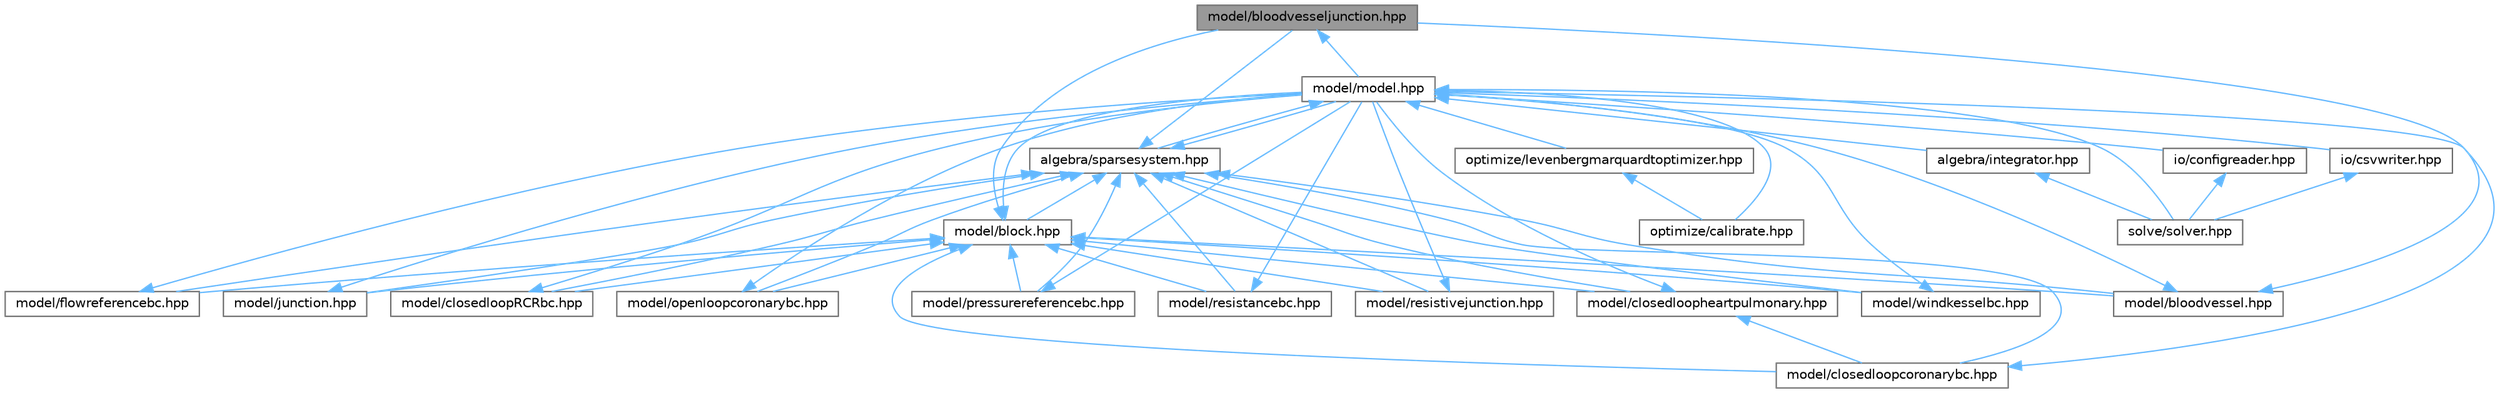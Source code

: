 digraph "model/bloodvesseljunction.hpp"
{
 // LATEX_PDF_SIZE
  bgcolor="transparent";
  edge [fontname=Helvetica,fontsize=10,labelfontname=Helvetica,labelfontsize=10];
  node [fontname=Helvetica,fontsize=10,shape=box,height=0.2,width=0.4];
  Node1 [label="model/bloodvesseljunction.hpp",height=0.2,width=0.4,color="gray40", fillcolor="grey60", style="filled", fontcolor="black",tooltip="MODEL::BloodVesselJunction source file."];
  Node1 -> Node2 [dir="back",color="steelblue1",style="solid"];
  Node2 [label="model/model.hpp",height=0.2,width=0.4,color="grey40", fillcolor="white", style="filled",URL="$model_8hpp.html",tooltip="MODEL::Model source file."];
  Node2 -> Node3 [dir="back",color="steelblue1",style="solid"];
  Node3 [label="algebra/integrator.hpp",height=0.2,width=0.4,color="grey40", fillcolor="white", style="filled",URL="$integrator_8hpp.html",tooltip="ALGEBRA::Integrator source file."];
  Node3 -> Node4 [dir="back",color="steelblue1",style="solid"];
  Node4 [label="solve/solver.hpp",height=0.2,width=0.4,color="grey40", fillcolor="white", style="filled",URL="$solver_8hpp.html",tooltip="SOLVE::Solver source file."];
  Node2 -> Node5 [dir="back",color="steelblue1",style="solid"];
  Node5 [label="algebra/sparsesystem.hpp",height=0.2,width=0.4,color="grey40", fillcolor="white", style="filled",URL="$sparsesystem_8hpp.html",tooltip="ALGEBRA::SparseSystem source file."];
  Node5 -> Node6 [dir="back",color="steelblue1",style="solid"];
  Node6 [label="model/block.hpp",height=0.2,width=0.4,color="grey40", fillcolor="white", style="filled",URL="$block_8hpp.html",tooltip="MODEL::Block source file."];
  Node6 -> Node7 [dir="back",color="steelblue1",style="solid"];
  Node7 [label="model/bloodvessel.hpp",height=0.2,width=0.4,color="grey40", fillcolor="white", style="filled",URL="$bloodvessel_8hpp.html",tooltip="MODEL::BloodVessel source file."];
  Node7 -> Node1 [dir="back",color="steelblue1",style="solid"];
  Node7 -> Node2 [dir="back",color="steelblue1",style="solid"];
  Node6 -> Node1 [dir="back",color="steelblue1",style="solid"];
  Node6 -> Node8 [dir="back",color="steelblue1",style="solid"];
  Node8 [label="model/closedloopRCRbc.hpp",height=0.2,width=0.4,color="grey40", fillcolor="white", style="filled",URL="$closedloop_r_c_rbc_8hpp.html",tooltip="MODEL::ClosedLoopRCRBC source file."];
  Node8 -> Node2 [dir="back",color="steelblue1",style="solid"];
  Node6 -> Node9 [dir="back",color="steelblue1",style="solid"];
  Node9 [label="model/closedloopcoronarybc.hpp",height=0.2,width=0.4,color="grey40", fillcolor="white", style="filled",URL="$closedloopcoronarybc_8hpp.html",tooltip="MODEL::ClosedLoopCoronaryBC source file."];
  Node9 -> Node2 [dir="back",color="steelblue1",style="solid"];
  Node6 -> Node10 [dir="back",color="steelblue1",style="solid"];
  Node10 [label="model/closedloopheartpulmonary.hpp",height=0.2,width=0.4,color="grey40", fillcolor="white", style="filled",URL="$closedloopheartpulmonary_8hpp.html",tooltip="MODEL::ClosedLoopHeartPulmonary source file."];
  Node10 -> Node9 [dir="back",color="steelblue1",style="solid"];
  Node10 -> Node2 [dir="back",color="steelblue1",style="solid"];
  Node6 -> Node11 [dir="back",color="steelblue1",style="solid"];
  Node11 [label="model/flowreferencebc.hpp",height=0.2,width=0.4,color="grey40", fillcolor="white", style="filled",URL="$flowreferencebc_8hpp.html",tooltip="MODEL::FlowReferenceBC source file."];
  Node11 -> Node2 [dir="back",color="steelblue1",style="solid"];
  Node6 -> Node12 [dir="back",color="steelblue1",style="solid"];
  Node12 [label="model/junction.hpp",height=0.2,width=0.4,color="grey40", fillcolor="white", style="filled",URL="$junction_8hpp.html",tooltip="MODEL::Junction source file."];
  Node12 -> Node2 [dir="back",color="steelblue1",style="solid"];
  Node6 -> Node2 [dir="back",color="steelblue1",style="solid"];
  Node6 -> Node13 [dir="back",color="steelblue1",style="solid"];
  Node13 [label="model/openloopcoronarybc.hpp",height=0.2,width=0.4,color="grey40", fillcolor="white", style="filled",URL="$openloopcoronarybc_8hpp.html",tooltip="MODEL::OpenLoopCoronaryBC source file."];
  Node13 -> Node2 [dir="back",color="steelblue1",style="solid"];
  Node6 -> Node14 [dir="back",color="steelblue1",style="solid"];
  Node14 [label="model/pressurereferencebc.hpp",height=0.2,width=0.4,color="grey40", fillcolor="white", style="filled",URL="$pressurereferencebc_8hpp.html",tooltip="MODEL::PressureReferenceBC source file."];
  Node14 -> Node2 [dir="back",color="steelblue1",style="solid"];
  Node6 -> Node15 [dir="back",color="steelblue1",style="solid"];
  Node15 [label="model/resistancebc.hpp",height=0.2,width=0.4,color="grey40", fillcolor="white", style="filled",URL="$resistancebc_8hpp.html",tooltip="MODEL::ResistanceBC source file."];
  Node15 -> Node2 [dir="back",color="steelblue1",style="solid"];
  Node6 -> Node16 [dir="back",color="steelblue1",style="solid"];
  Node16 [label="model/resistivejunction.hpp",height=0.2,width=0.4,color="grey40", fillcolor="white", style="filled",URL="$resistivejunction_8hpp.html",tooltip="MODEL::ResistiveJunction source file."];
  Node16 -> Node2 [dir="back",color="steelblue1",style="solid"];
  Node6 -> Node17 [dir="back",color="steelblue1",style="solid"];
  Node17 [label="model/windkesselbc.hpp",height=0.2,width=0.4,color="grey40", fillcolor="white", style="filled",URL="$windkesselbc_8hpp.html",tooltip="MODEL::WindkesselBC source file."];
  Node17 -> Node2 [dir="back",color="steelblue1",style="solid"];
  Node5 -> Node7 [dir="back",color="steelblue1",style="solid"];
  Node5 -> Node1 [dir="back",color="steelblue1",style="solid"];
  Node5 -> Node8 [dir="back",color="steelblue1",style="solid"];
  Node5 -> Node9 [dir="back",color="steelblue1",style="solid"];
  Node5 -> Node10 [dir="back",color="steelblue1",style="solid"];
  Node5 -> Node11 [dir="back",color="steelblue1",style="solid"];
  Node5 -> Node12 [dir="back",color="steelblue1",style="solid"];
  Node5 -> Node2 [dir="back",color="steelblue1",style="solid"];
  Node5 -> Node13 [dir="back",color="steelblue1",style="solid"];
  Node5 -> Node14 [dir="back",color="steelblue1",style="solid"];
  Node5 -> Node15 [dir="back",color="steelblue1",style="solid"];
  Node5 -> Node16 [dir="back",color="steelblue1",style="solid"];
  Node5 -> Node17 [dir="back",color="steelblue1",style="solid"];
  Node2 -> Node18 [dir="back",color="steelblue1",style="solid"];
  Node18 [label="io/configreader.hpp",height=0.2,width=0.4,color="grey40", fillcolor="white", style="filled",URL="$configreader_8hpp.html",tooltip="Helper functions for reading configurations."];
  Node18 -> Node4 [dir="back",color="steelblue1",style="solid"];
  Node2 -> Node19 [dir="back",color="steelblue1",style="solid"];
  Node19 [label="io/csvwriter.hpp",height=0.2,width=0.4,color="grey40", fillcolor="white", style="filled",URL="$csvwriter_8hpp.html",tooltip="IO::write_csv source file."];
  Node19 -> Node4 [dir="back",color="steelblue1",style="solid"];
  Node2 -> Node20 [dir="back",color="steelblue1",style="solid"];
  Node20 [label="optimize/calibrate.hpp",height=0.2,width=0.4,color="grey40", fillcolor="white", style="filled",URL="$calibrate_8hpp.html",tooltip="OPT::calibrate source file."];
  Node2 -> Node21 [dir="back",color="steelblue1",style="solid"];
  Node21 [label="optimize/levenbergmarquardtoptimizer.hpp",height=0.2,width=0.4,color="grey40", fillcolor="white", style="filled",URL="$levenbergmarquardtoptimizer_8hpp.html",tooltip="OPT::LevenbergMarquardtOptimizer source file."];
  Node21 -> Node20 [dir="back",color="steelblue1",style="solid"];
  Node2 -> Node4 [dir="back",color="steelblue1",style="solid"];
}
